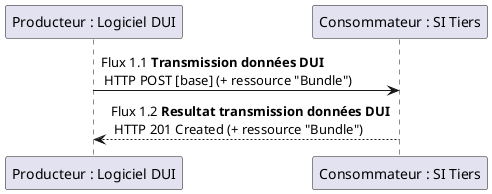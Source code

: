 @startuml

"Producteur : Logiciel DUI" -> "Consommateur : SI Tiers" : Flux 1.1 **Transmission données DUI** \n HTTP POST [base] (+ ressource "Bundle")
"Producteur : Logiciel DUI" <-- "Consommateur : SI Tiers" : Flux 1.2 **Resultat transmission données DUI** \n HTTP 201 Created (+ ressource "Bundle")
@enduml
